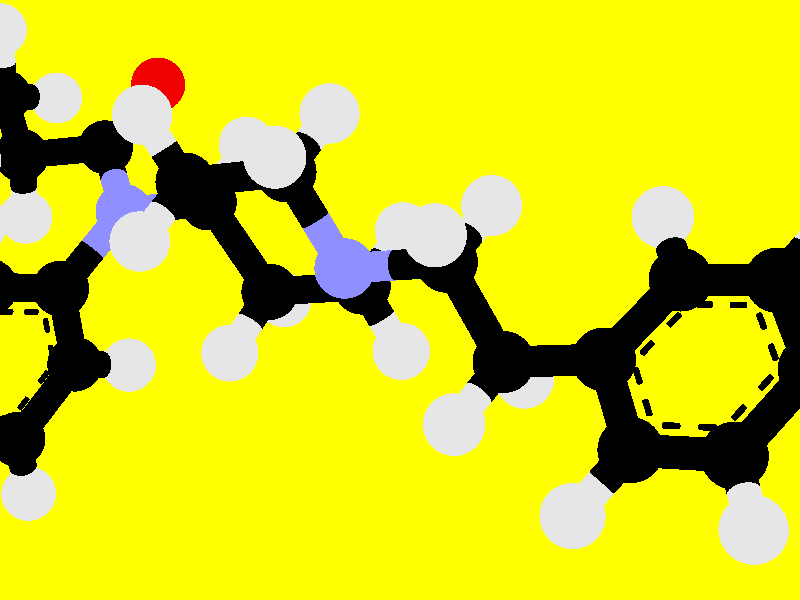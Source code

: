 //
//  Accelrys Discovery Studio POV-Ray file
//  Created:  2016-04-29T17:26:43Z
//

camera { 
location < 0.0, 0.0, 32.590675 >
right -4/3*x
angle 20.000000
look_at < 0, 0, 0 >
}

light_source { <0.610529,0.516945,0.696436> rgb<1.000000,1.000000,1.000000> parallel point_at<0.0, 0.0, 0.0> }

light_source { <-0.714539,0.018607,0.699348> rgb<0.498039,0.498039,0.498039> parallel point_at<0.0, 0.0, 0.0> }

background { color rgb < 1.000000, 1.000000, 0.000000 > }

#declare _WLVP_line_width = 0.02;
#declare _WLVP_dot_size   = 0.03;
#declare _WLVP_text_depth = 0.0;
#declare _WLVP_text_scale = 0.3;
#declare _WLVP_finish = finish { diffuse 0.282828 ambient 0.323232 specular 1.000000 roughness 0.020000 }
object {
union { 
sphere { 
<0,0,0>, 0.400000
translate <-5.914514,2.489655,-1.215433>
pigment { rgbt <0.000000,0.000000,0.000000,0.000000> }
finish { _WLVP_finish }
}
sphere { 
<0,0,0>, 0.400000
translate <-4.983312,2.468040,-2.241302>
pigment { rgbt <0.000000,0.000000,0.000000,0.000000> }
finish { _WLVP_finish }
}
sphere { 
<0,0,0>, 0.400000
translate <-3.625529,2.302980,-1.945807>
pigment { rgbt <0.000000,0.000000,0.000000,0.000000> }
finish { _WLVP_finish }
}
sphere { 
<0,0,0>, 0.400000
translate <-3.195794,2.244030,-0.617009>
pigment { rgbt <0.000000,0.000000,0.000000,0.000000> }
finish { _WLVP_finish }
}
sphere { 
<0,0,0>, 0.400000
translate <-4.166307,2.256803,0.388418>
pigment { rgbt <0.000000,0.000000,0.000000,0.000000> }
finish { _WLVP_finish }
}
sphere { 
<0,0,0>, 0.400000
translate <-5.460416,2.401230,0.111508>
pigment { rgbt <0.000000,0.000000,0.000000,0.000000> }
finish { _WLVP_finish }
}
sphere { 
<0,0,0>, 0.400000
translate <-1.713704,1.973843,-0.327089>
pigment { rgbt <0.000000,0.000000,0.000000,0.000000> }
finish { _WLVP_finish }
}
sphere { 
<0,0,0>, 0.400000
translate <-1.210419,2.895427,0.726658>
pigment { rgbt <0.000000,0.000000,0.000000,0.000000> }
finish { _WLVP_finish }
}
sphere { 
<0,0,0>, 0.400000
translate <0.303952,2.833530,0.884627>
pigment { rgbt <0.560784,0.560784,1.000000,0.000000> }
finish { _WLVP_finish }
}
sphere { 
<0,0,0>, 0.400000
translate <0.730558,1.479645,1.431014>
pigment { rgbt <0.000000,0.000000,0.000000,0.000000> }
finish { _WLVP_finish }
}
sphere { 
<0,0,0>, 0.400000
translate <2.231462,1.411852,1.585266>
pigment { rgbt <0.000000,0.000000,0.000000,0.000000> }
finish { _WLVP_finish }
}
sphere { 
<0,0,0>, 0.400000
translate <2.743438,2.566290,2.477326>
pigment { rgbt <0.000000,0.000000,0.000000,0.000000> }
finish { _WLVP_finish }
}
sphere { 
<0,0,0>, 0.400000
translate <2.297136,3.901508,1.917930>
pigment { rgbt <0.000000,0.000000,0.000000,0.000000> }
finish { _WLVP_finish }
}
sphere { 
<0,0,0>, 0.400000
translate <0.752299,3.926070,1.804564>
pigment { rgbt <0.000000,0.000000,0.000000,0.000000> }
finish { _WLVP_finish }
}
sphere { 
<0,0,0>, 0.400000
translate <4.211843,2.466075,2.618569>
pigment { rgbt <0.560784,0.560784,1.000000,0.000000> }
finish { _WLVP_finish }
}
sphere { 
<0,0,0>, 0.400000
translate <5.041052,2.476882,1.451457>
pigment { rgbt <0.000000,0.000000,0.000000,0.000000> }
finish { _WLVP_finish }
}
sphere { 
<0,0,0>, 0.400000
translate <5.404850,1.300830,0.875334>
pigment { rgbt <0.000000,0.000000,0.000000,0.000000> }
finish { _WLVP_finish }
}
sphere { 
<0,0,0>, 0.400000
translate <6.144586,1.331288,-0.280627>
pigment { rgbt <0.000000,0.000000,0.000000,0.000000> }
finish { _WLVP_finish }
}
sphere { 
<0,0,0>, 0.400000
translate <6.510907,2.509305,-0.893919>
pigment { rgbt <0.000000,0.000000,0.000000,0.000000> }
finish { _WLVP_finish }
}
sphere { 
<0,0,0>, 0.400000
translate <6.139792,3.683393,-0.317797>
pigment { rgbt <0.000000,0.000000,0.000000,0.000000> }
finish { _WLVP_finish }
}
sphere { 
<0,0,0>, 0.400000
translate <5.374763,3.674550,0.860467>
pigment { rgbt <0.000000,0.000000,0.000000,0.000000> }
finish { _WLVP_finish }
}
sphere { 
<0,0,0>, 0.400000
translate <4.793702,2.370773,3.882322>
pigment { rgbt <0.000000,0.000000,0.000000,0.000000> }
finish { _WLVP_finish }
}
sphere { 
<0,0,0>, 0.400000
translate <6.254585,2.418915,3.965953>
pigment { rgbt <0.000000,0.000000,0.000000,0.000000> }
finish { _WLVP_finish }
}
sphere { 
<0,0,0>, 0.400000
translate <6.830326,2.386492,5.185102>
pigment { rgbt <0.000000,0.000000,0.000000,0.000000> }
finish { _WLVP_finish }
}
sphere { 
<0,0,0>, 0.400000
translate <4.054519,2.379615,4.861730>
pigment { rgbt <0.941176,0.000000,0.000000,0.000000> }
finish { _WLVP_finish }
}
sphere { 
<0,0,0>, 0.400000
translate <-6.948797,2.584958,-1.486768>
pigment { rgbt <0.901961,0.901961,0.901961,0.000000> }
finish { _WLVP_finish }
}
sphere { 
<0,0,0>, 0.400000
translate <-5.259809,2.562360,-3.254163>
pigment { rgbt <0.901961,0.901961,0.901961,0.000000> }
finish { _WLVP_finish }
}
sphere { 
<0,0,0>, 0.400000
translate <-2.893162,2.223397,-2.717068>
pigment { rgbt <0.901961,0.901961,0.901961,0.000000> }
finish { _WLVP_finish }
}
sphere { 
<0,0,0>, 0.400000
translate <-3.861553,2.153640,1.416146>
pigment { rgbt <0.901961,0.901961,0.901961,0.000000> }
finish { _WLVP_finish }
}
sphere { 
<0,0,0>, 0.400000
translate <-6.170092,2.425792,0.892061>
pigment { rgbt <0.901961,0.901961,0.901961,0.000000> }
finish { _WLVP_finish }
}
sphere { 
<0,0,0>, 0.400000
translate <-1.592034,0.960885,-0.044603>
pigment { rgbt <0.901961,0.901961,0.901961,0.000000> }
finish { _WLVP_finish }
}
sphere { 
<0,0,0>, 0.400000
translate <-1.157663,2.116305,-1.235876>
pigment { rgbt <0.901961,0.901961,0.901961,0.000000> }
finish { _WLVP_finish }
}
sphere { 
<0,0,0>, 0.400000
translate <-1.486121,3.894630,0.503642>
pigment { rgbt <0.901961,0.901961,0.901961,0.000000> }
finish { _WLVP_finish }
}
sphere { 
<0,0,0>, 0.400000
translate <-1.660635,2.641943,1.659604>
pigment { rgbt <0.901961,0.901961,0.901961,0.000000> }
finish { _WLVP_finish }
}
sphere { 
<0,0,0>, 0.400000
translate <0.269210,1.309672,2.352810>
pigment { rgbt <0.901961,0.901961,0.901961,0.000000> }
finish { _WLVP_finish }
}
sphere { 
<0,0,0>, 0.400000
translate <0.397763,0.721155,0.748959>
pigment { rgbt <0.901961,0.901961,0.901961,0.000000> }
finish { _WLVP_finish }
}
sphere { 
<0,0,0>, 0.400000
translate <2.520234,0.476512,1.999702>
pigment { rgbt <0.901961,0.901961,0.901961,0.000000> }
finish { _WLVP_finish }
}
sphere { 
<0,0,0>, 0.400000
translate <2.698330,1.479645,0.622584>
pigment { rgbt <0.901961,0.901961,0.901961,0.000000> }
finish { _WLVP_finish }
}
sphere { 
<0,0,0>, 0.400000
translate <2.325959,2.450355,3.440008>
pigment { rgbt <0.901961,0.901961,0.901961,0.000000> }
finish { _WLVP_finish }
}
sphere { 
<0,0,0>, 0.400000
translate <2.633701,4.683578,2.564674>
pigment { rgbt <0.901961,0.901961,0.901961,0.000000> }
finish { _WLVP_finish }
}
sphere { 
<0,0,0>, 0.400000
translate <2.756340,4.055760,0.973833>
pigment { rgbt <0.901961,0.901961,0.901961,0.000000> }
finish { _WLVP_finish }
}
sphere { 
<0,0,0>, 0.400000
translate <0.297842,3.777713,2.739369>
pigment { rgbt <0.901961,0.901961,0.901961,0.000000> }
finish { _WLVP_finish }
}
sphere { 
<0,0,0>, 0.400000
translate <0.406396,4.842742,1.403137>
pigment { rgbt <0.901961,0.901961,0.901961,0.000000> }
finish { _WLVP_finish }
}
sphere { 
<0,0,0>, 0.400000
translate <5.090064,0.374332,1.295346>
pigment { rgbt <0.901961,0.901961,0.901961,0.000000> }
finish { _WLVP_finish }
}
sphere { 
<0,0,0>, 0.400000
translate <6.450225,0.402825,-0.700639>
pigment { rgbt <0.901961,0.901961,0.901961,0.000000> }
finish { _WLVP_finish }
}
sphere { 
<0,0,0>, 0.400000
translate <7.083142,2.481795,-1.778546>
pigment { rgbt <0.901961,0.901961,0.901961,0.000000> }
finish { _WLVP_finish }
}
sphere { 
<0,0,0>, 0.400000
translate <6.415960,4.602030,-0.795421>
pigment { rgbt <0.901961,0.901961,0.901961,0.000000> }
finish { _WLVP_finish }
}
sphere { 
<0,0,0>, 0.400000
translate <5.034605,4.600065,1.297205>
pigment { rgbt <0.901961,0.901961,0.901961,0.000000> }
finish { _WLVP_finish }
}
sphere { 
<0,0,0>, 0.400000
translate <6.646923,1.508137,3.467885>
pigment { rgbt <0.901961,0.901961,0.901961,0.000000> }
finish { _WLVP_finish }
}
sphere { 
<0,0,0>, 0.400000
translate <6.634655,3.220635,3.419565>
pigment { rgbt <0.901961,0.901961,0.901961,0.000000> }
finish { _WLVP_finish }
}
sphere { 
<0,0,0>, 0.400000
translate <7.914046,2.429580,5.076952>
pigment { rgbt <0.901961,0.901961,0.901961,0.000000> }
finish { _WLVP_finish }
}
sphere { 
<0,0,0>, 0.400000
translate <6.552937,1.463343,5.694038>
pigment { rgbt <0.901961,0.901961,0.901961,0.000000> }
finish { _WLVP_finish }
}
sphere { 
<0,0,0>, 0.400000
translate <6.489971,3.240314,5.771031>
pigment { rgbt <0.901961,0.901961,0.901961,0.000000> }
finish { _WLVP_finish }
}
cylinder { 
<-5.914514,2.489655,-1.215433>, <-5.460416,2.401230,0.111508>, 0.200000 
pigment { rgbt <0.000000,0.000000,0.000000,0.000000> }
finish { _WLVP_finish }
}
cylinder { 
<-5.461234,2.448718,-1.001222>, <-5.393120,2.435454,-0.802180>, 0.040000 
pigment { rgbt <0.000000,0.000000,0.000000,0.000000> }
finish { _WLVP_finish }
}
cylinder { 
<-5.302300,2.417769,-0.536792>, <-5.234185,2.404505,-0.337751>, 0.040000 
pigment { rgbt <0.000000,0.000000,0.000000,0.000000> }
finish { _WLVP_finish }
}
cylinder { 
<-5.914514,2.489655,-1.215433>, <-6.431656,2.537306,-1.351100>, 0.200000 
pigment { rgbt <0.000000,0.000000,0.000000,0.000000> }
finish { _WLVP_finish }
}
cylinder { 
<-6.431656,2.537306,-1.351100>, <-6.948797,2.584958,-1.486768>, 0.200000 
pigment { rgbt <0.901961,0.901961,0.901961,0.000000> }
finish { _WLVP_finish }
}
cylinder { 
<-5.914514,2.489655,-1.215433>, <-4.983312,2.468040,-2.241302>, 0.200000 
pigment { rgbt <0.000000,0.000000,0.000000,0.000000> }
finish { _WLVP_finish }
}
cylinder { 
<-5.416318,2.455334,-1.230386>, <-5.276638,2.452092,-1.384266>, 0.040000 
pigment { rgbt <0.000000,0.000000,0.000000,0.000000> }
finish { _WLVP_finish }
}
cylinder { 
<-5.090397,2.447769,-1.589440>, <-4.950717,2.444526,-1.743321>, 0.040000 
pigment { rgbt <0.000000,0.000000,0.000000,0.000000> }
finish { _WLVP_finish }
}
cylinder { 
<-4.983312,2.468040,-2.241302>, <-3.625529,2.302980,-1.945807>, 0.200000 
pigment { rgbt <0.000000,0.000000,0.000000,0.000000> }
finish { _WLVP_finish }
}
cylinder { 
<-4.722402,2.408890,-1.816555>, <-4.518734,2.384131,-1.772230>, 0.040000 
pigment { rgbt <0.000000,0.000000,0.000000,0.000000> }
finish { _WLVP_finish }
}
cylinder { 
<-4.247178,2.351119,-1.713131>, <-4.043510,2.326360,-1.668807>, 0.040000 
pigment { rgbt <0.000000,0.000000,0.000000,0.000000> }
finish { _WLVP_finish }
}
cylinder { 
<-4.983312,2.468040,-2.241302>, <-5.121560,2.515200,-2.747732>, 0.200000 
pigment { rgbt <0.000000,0.000000,0.000000,0.000000> }
finish { _WLVP_finish }
}
cylinder { 
<-5.121560,2.515200,-2.747732>, <-5.259809,2.562360,-3.254163>, 0.200000 
pigment { rgbt <0.901961,0.901961,0.901961,0.000000> }
finish { _WLVP_finish }
}
cylinder { 
<-3.625529,2.302980,-1.945807>, <-3.259345,2.263189,-2.331437>, 0.200000 
pigment { rgbt <0.000000,0.000000,0.000000,0.000000> }
finish { _WLVP_finish }
}
cylinder { 
<-3.259345,2.263189,-2.331437>, <-2.893162,2.223397,-2.717068>, 0.200000 
pigment { rgbt <0.901961,0.901961,0.901961,0.000000> }
finish { _WLVP_finish }
}
cylinder { 
<-3.625529,2.302980,-1.945807>, <-3.195794,2.244030,-0.617009>, 0.200000 
pigment { rgbt <0.000000,0.000000,0.000000,0.000000> }
finish { _WLVP_finish }
}
cylinder { 
<-3.857947,2.328548,-1.501911>, <-3.793487,2.319706,-1.302591>, 0.040000 
pigment { rgbt <0.000000,0.000000,0.000000,0.000000> }
finish { _WLVP_finish }
}
cylinder { 
<-3.707540,2.307916,-1.036831>, <-3.643080,2.299073,-0.837512>, 0.040000 
pigment { rgbt <0.000000,0.000000,0.000000,0.000000> }
finish { _WLVP_finish }
}
cylinder { 
<-3.195794,2.244030,-0.617009>, <-4.166307,2.256803,0.388418>, 0.200000 
pigment { rgbt <0.000000,0.000000,0.000000,0.000000> }
finish { _WLVP_finish }
}
cylinder { 
<-3.696959,2.266176,-0.615451>, <-3.842536,2.268092,-0.464637>, 0.040000 
pigment { rgbt <0.000000,0.000000,0.000000,0.000000> }
finish { _WLVP_finish }
}
cylinder { 
<-4.036638,2.270647,-0.263552>, <-4.182215,2.272563,-0.112738>, 0.040000 
pigment { rgbt <0.000000,0.000000,0.000000,0.000000> }
finish { _WLVP_finish }
}
cylinder { 
<-3.195794,2.244030,-0.617009>, <-1.713704,1.973843,-0.327089>, 0.200000 
pigment { rgbt <0.000000,0.000000,0.000000,0.000000> }
finish { _WLVP_finish }
}
cylinder { 
<-4.166307,2.256803,0.388418>, <-5.460416,2.401230,0.111508>, 0.200000 
pigment { rgbt <0.000000,0.000000,0.000000,0.000000> }
finish { _WLVP_finish }
}
cylinder { 
<-4.412461,2.313222,-0.031809>, <-4.606577,2.334886,-0.073346>, 0.040000 
pigment { rgbt <0.000000,0.000000,0.000000,0.000000> }
finish { _WLVP_finish }
}
cylinder { 
<-4.865399,2.363772,-0.128728>, <-5.059515,2.385436,-0.170265>, 0.040000 
pigment { rgbt <0.000000,0.000000,0.000000,0.000000> }
finish { _WLVP_finish }
}
cylinder { 
<-4.166307,2.256803,0.388418>, <-4.013930,2.205221,0.902282>, 0.200000 
pigment { rgbt <0.000000,0.000000,0.000000,0.000000> }
finish { _WLVP_finish }
}
cylinder { 
<-4.013930,2.205221,0.902282>, <-3.861553,2.153640,1.416146>, 0.200000 
pigment { rgbt <0.901961,0.901961,0.901961,0.000000> }
finish { _WLVP_finish }
}
cylinder { 
<-5.460416,2.401230,0.111508>, <-5.815254,2.413511,0.501784>, 0.200000 
pigment { rgbt <0.000000,0.000000,0.000000,0.000000> }
finish { _WLVP_finish }
}
cylinder { 
<-5.815254,2.413511,0.501784>, <-6.170092,2.425792,0.892061>, 0.200000 
pigment { rgbt <0.901961,0.901961,0.901961,0.000000> }
finish { _WLVP_finish }
}
cylinder { 
<-1.713704,1.973843,-0.327089>, <-1.210419,2.895427,0.726658>, 0.200000 
pigment { rgbt <0.000000,0.000000,0.000000,0.000000> }
finish { _WLVP_finish }
}
cylinder { 
<-1.713704,1.973843,-0.327089>, <-1.652869,1.467364,-0.185846>, 0.200000 
pigment { rgbt <0.000000,0.000000,0.000000,0.000000> }
finish { _WLVP_finish }
}
cylinder { 
<-1.652869,1.467364,-0.185846>, <-1.592034,0.960885,-0.044603>, 0.200000 
pigment { rgbt <0.901961,0.901961,0.901961,0.000000> }
finish { _WLVP_finish }
}
cylinder { 
<-1.713704,1.973843,-0.327089>, <-1.435684,2.045074,-0.781482>, 0.200000 
pigment { rgbt <0.000000,0.000000,0.000000,0.000000> }
finish { _WLVP_finish }
}
cylinder { 
<-1.435684,2.045074,-0.781482>, <-1.157663,2.116305,-1.235876>, 0.200000 
pigment { rgbt <0.901961,0.901961,0.901961,0.000000> }
finish { _WLVP_finish }
}
cylinder { 
<-1.210419,2.895427,0.726658>, <-0.453234,2.864479,0.805642>, 0.200000 
pigment { rgbt <0.000000,0.000000,0.000000,0.000000> }
finish { _WLVP_finish }
}
cylinder { 
<-0.453234,2.864479,0.805642>, <0.303952,2.833530,0.884627>, 0.200000 
pigment { rgbt <0.560784,0.560784,1.000000,0.000000> }
finish { _WLVP_finish }
}
cylinder { 
<-1.210419,2.895427,0.726658>, <-1.435527,2.768685,1.193131>, 0.200000 
pigment { rgbt <0.000000,0.000000,0.000000,0.000000> }
finish { _WLVP_finish }
}
cylinder { 
<-1.435527,2.768685,1.193131>, <-1.660635,2.641943,1.659604>, 0.200000 
pigment { rgbt <0.901961,0.901961,0.901961,0.000000> }
finish { _WLVP_finish }
}
cylinder { 
<-1.210419,2.895427,0.726658>, <-1.348270,3.395029,0.615150>, 0.200000 
pigment { rgbt <0.000000,0.000000,0.000000,0.000000> }
finish { _WLVP_finish }
}
cylinder { 
<-1.348270,3.395029,0.615150>, <-1.486121,3.894630,0.503642>, 0.200000 
pigment { rgbt <0.901961,0.901961,0.901961,0.000000> }
finish { _WLVP_finish }
}
cylinder { 
<0.303952,2.833530,0.884627>, <0.517255,2.156588,1.157820>, 0.200000 
pigment { rgbt <0.560784,0.560784,1.000000,0.000000> }
finish { _WLVP_finish }
}
cylinder { 
<0.517255,2.156588,1.157820>, <0.730558,1.479645,1.431014>, 0.200000 
pigment { rgbt <0.000000,0.000000,0.000000,0.000000> }
finish { _WLVP_finish }
}
cylinder { 
<0.303952,2.833530,0.884627>, <0.528125,3.379800,1.344595>, 0.200000 
pigment { rgbt <0.560784,0.560784,1.000000,0.000000> }
finish { _WLVP_finish }
}
cylinder { 
<0.528125,3.379800,1.344595>, <0.752299,3.926070,1.804564>, 0.200000 
pigment { rgbt <0.000000,0.000000,0.000000,0.000000> }
finish { _WLVP_finish }
}
cylinder { 
<0.730558,1.479645,1.431014>, <0.564161,1.100400,1.089987>, 0.200000 
pigment { rgbt <0.000000,0.000000,0.000000,0.000000> }
finish { _WLVP_finish }
}
cylinder { 
<0.564161,1.100400,1.089987>, <0.397763,0.721155,0.748959>, 0.200000 
pigment { rgbt <0.901961,0.901961,0.901961,0.000000> }
finish { _WLVP_finish }
}
cylinder { 
<0.730558,1.479645,1.431014>, <2.231462,1.411852,1.585266>, 0.200000 
pigment { rgbt <0.000000,0.000000,0.000000,0.000000> }
finish { _WLVP_finish }
}
cylinder { 
<0.730558,1.479645,1.431014>, <0.499884,1.394659,1.891912>, 0.200000 
pigment { rgbt <0.000000,0.000000,0.000000,0.000000> }
finish { _WLVP_finish }
}
cylinder { 
<0.499884,1.394659,1.891912>, <0.269210,1.309672,2.352810>, 0.200000 
pigment { rgbt <0.901961,0.901961,0.901961,0.000000> }
finish { _WLVP_finish }
}
cylinder { 
<2.231462,1.411852,1.585266>, <2.464896,1.445749,1.103925>, 0.200000 
pigment { rgbt <0.000000,0.000000,0.000000,0.000000> }
finish { _WLVP_finish }
}
cylinder { 
<2.464896,1.445749,1.103925>, <2.698330,1.479645,0.622584>, 0.200000 
pigment { rgbt <0.901961,0.901961,0.901961,0.000000> }
finish { _WLVP_finish }
}
cylinder { 
<2.231462,1.411852,1.585266>, <2.743438,2.566290,2.477326>, 0.200000 
pigment { rgbt <0.000000,0.000000,0.000000,0.000000> }
finish { _WLVP_finish }
}
cylinder { 
<2.231462,1.411852,1.585266>, <2.375848,0.944183,1.792484>, 0.200000 
pigment { rgbt <0.000000,0.000000,0.000000,0.000000> }
finish { _WLVP_finish }
}
cylinder { 
<2.375848,0.944183,1.792484>, <2.520234,0.476512,1.999702>, 0.200000 
pigment { rgbt <0.901961,0.901961,0.901961,0.000000> }
finish { _WLVP_finish }
}
cylinder { 
<2.743438,2.566290,2.477326>, <2.534698,2.508322,2.958667>, 0.200000 
pigment { rgbt <0.000000,0.000000,0.000000,0.000000> }
finish { _WLVP_finish }
}
cylinder { 
<2.534698,2.508322,2.958667>, <2.325959,2.450355,3.440008>, 0.200000 
pigment { rgbt <0.901961,0.901961,0.901961,0.000000> }
finish { _WLVP_finish }
}
cylinder { 
<2.743438,2.566290,2.477326>, <3.477640,2.516182,2.547948>, 0.200000 
pigment { rgbt <0.000000,0.000000,0.000000,0.000000> }
finish { _WLVP_finish }
}
cylinder { 
<3.477640,2.516182,2.547948>, <4.211843,2.466075,2.618569>, 0.200000 
pigment { rgbt <0.560784,0.560784,1.000000,0.000000> }
finish { _WLVP_finish }
}
cylinder { 
<2.743438,2.566290,2.477326>, <2.297136,3.901508,1.917930>, 0.200000 
pigment { rgbt <0.000000,0.000000,0.000000,0.000000> }
finish { _WLVP_finish }
}
cylinder { 
<2.297136,3.901508,1.917930>, <2.465418,4.292542,2.241302>, 0.200000 
pigment { rgbt <0.000000,0.000000,0.000000,0.000000> }
finish { _WLVP_finish }
}
cylinder { 
<2.465418,4.292542,2.241302>, <2.633701,4.683578,2.564674>, 0.200000 
pigment { rgbt <0.901961,0.901961,0.901961,0.000000> }
finish { _WLVP_finish }
}
cylinder { 
<2.297136,3.901508,1.917930>, <0.752299,3.926070,1.804564>, 0.200000 
pigment { rgbt <0.000000,0.000000,0.000000,0.000000> }
finish { _WLVP_finish }
}
cylinder { 
<2.297136,3.901508,1.917930>, <2.526738,3.978634,1.445881>, 0.200000 
pigment { rgbt <0.000000,0.000000,0.000000,0.000000> }
finish { _WLVP_finish }
}
cylinder { 
<2.526738,3.978634,1.445881>, <2.756340,4.055760,0.973833>, 0.200000 
pigment { rgbt <0.901961,0.901961,0.901961,0.000000> }
finish { _WLVP_finish }
}
cylinder { 
<0.752299,3.926070,1.804564>, <0.525071,3.851891,2.271967>, 0.200000 
pigment { rgbt <0.000000,0.000000,0.000000,0.000000> }
finish { _WLVP_finish }
}
cylinder { 
<0.525071,3.851891,2.271967>, <0.297842,3.777713,2.739369>, 0.200000 
pigment { rgbt <0.901961,0.901961,0.901961,0.000000> }
finish { _WLVP_finish }
}
cylinder { 
<0.752299,3.926070,1.804564>, <0.579348,4.384406,1.603851>, 0.200000 
pigment { rgbt <0.000000,0.000000,0.000000,0.000000> }
finish { _WLVP_finish }
}
cylinder { 
<0.579348,4.384406,1.603851>, <0.406396,4.842742,1.403137>, 0.200000 
pigment { rgbt <0.901961,0.901961,0.901961,0.000000> }
finish { _WLVP_finish }
}
cylinder { 
<4.211843,2.466075,2.618569>, <4.626448,2.471479,2.035013>, 0.200000 
pigment { rgbt <0.560784,0.560784,1.000000,0.000000> }
finish { _WLVP_finish }
}
cylinder { 
<4.626448,2.471479,2.035013>, <5.041052,2.476882,1.451457>, 0.200000 
pigment { rgbt <0.000000,0.000000,0.000000,0.000000> }
finish { _WLVP_finish }
}
cylinder { 
<4.211843,2.466075,2.618569>, <4.502772,2.418424,3.250446>, 0.200000 
pigment { rgbt <0.560784,0.560784,1.000000,0.000000> }
finish { _WLVP_finish }
}
cylinder { 
<4.502772,2.418424,3.250446>, <4.793702,2.370773,3.882322>, 0.200000 
pigment { rgbt <0.000000,0.000000,0.000000,0.000000> }
finish { _WLVP_finish }
}
cylinder { 
<5.041052,2.476882,1.451457>, <5.374763,3.674550,0.860467>, 0.200000 
pigment { rgbt <0.000000,0.000000,0.000000,0.000000> }
finish { _WLVP_finish }
}
cylinder { 
<5.287377,2.598883,1.036150>, <5.337434,2.778533,0.947501>, 0.040000 
pigment { rgbt <0.000000,0.000000,0.000000,0.000000> }
finish { _WLVP_finish }
}
cylinder { 
<5.404176,3.018067,0.829303>, <5.454232,3.197717,0.740655>, 0.040000 
pigment { rgbt <0.000000,0.000000,0.000000,0.000000> }
finish { _WLVP_finish }
}
cylinder { 
<5.041052,2.476882,1.451457>, <5.404850,1.300830,0.875334>, 0.200000 
pigment { rgbt <0.000000,0.000000,0.000000,0.000000> }
finish { _WLVP_finish }
}
cylinder { 
<5.289693,2.363270,1.038746>, <5.344263,2.186862,0.952328>, 0.040000 
pigment { rgbt <0.000000,0.000000,0.000000,0.000000> }
finish { _WLVP_finish }
}
cylinder { 
<5.417023,1.951651,0.837103>, <5.471592,1.775244,0.750685>, 0.040000 
pigment { rgbt <0.000000,0.000000,0.000000,0.000000> }
finish { _WLVP_finish }
}
cylinder { 
<5.404850,1.300830,0.875334>, <6.144586,1.331288,-0.280627>, 0.200000 
pigment { rgbt <0.000000,0.000000,0.000000,0.000000> }
finish { _WLVP_finish }
}
cylinder { 
<5.586525,1.668354,0.593742>, <5.697485,1.672922,0.420348>, 0.040000 
pigment { rgbt <0.000000,0.000000,0.000000,0.000000> }
finish { _WLVP_finish }
}
cylinder { 
<5.845433,1.679014,0.189155>, <5.956393,1.683582,0.015761>, 0.040000 
pigment { rgbt <0.000000,0.000000,0.000000,0.000000> }
finish { _WLVP_finish }
}
cylinder { 
<5.404850,1.300830,0.875334>, <5.247457,0.837581,1.085340>, 0.200000 
pigment { rgbt <0.000000,0.000000,0.000000,0.000000> }
finish { _WLVP_finish }
}
cylinder { 
<5.247457,0.837581,1.085340>, <5.090064,0.374332,1.295346>, 0.200000 
pigment { rgbt <0.901961,0.901961,0.901961,0.000000> }
finish { _WLVP_finish }
}
cylinder { 
<6.144586,1.331288,-0.280627>, <6.297406,0.867056,-0.490633>, 0.200000 
pigment { rgbt <0.000000,0.000000,0.000000,0.000000> }
finish { _WLVP_finish }
}
cylinder { 
<6.297406,0.867056,-0.490633>, <6.450225,0.402825,-0.700639>, 0.200000 
pigment { rgbt <0.901961,0.901961,0.901961,0.000000> }
finish { _WLVP_finish }
}
cylinder { 
<6.144586,1.331288,-0.280627>, <6.510907,2.509305,-0.893919>, 0.200000 
pigment { rgbt <0.000000,0.000000,0.000000,0.000000> }
finish { _WLVP_finish }
}
cylinder { 
<6.067130,1.812335,-0.176601>, <6.122078,1.989038,-0.268595>, 0.040000 
pigment { rgbt <0.000000,0.000000,0.000000,0.000000> }
finish { _WLVP_finish }
}
cylinder { 
<6.195343,2.224641,-0.391253>, <6.250290,2.401344,-0.483247>, 0.040000 
pigment { rgbt <0.000000,0.000000,0.000000,0.000000> }
finish { _WLVP_finish }
}
cylinder { 
<6.510907,2.509305,-0.893919>, <6.797024,2.495550,-1.336232>, 0.200000 
pigment { rgbt <0.000000,0.000000,0.000000,0.000000> }
finish { _WLVP_finish }
}
cylinder { 
<6.797024,2.495550,-1.336232>, <7.083142,2.481795,-1.778546>, 0.200000 
pigment { rgbt <0.901961,0.901961,0.901961,0.000000> }
finish { _WLVP_finish }
}
cylinder { 
<6.510907,2.509305,-0.893919>, <6.139792,3.683393,-0.317797>, 0.200000 
pigment { rgbt <0.000000,0.000000,0.000000,0.000000> }
finish { _WLVP_finish }
}
cylinder { 
<6.255832,2.621386,-0.484673>, <6.200165,2.797499,-0.398254>, 0.040000 
pigment { rgbt <0.000000,0.000000,0.000000,0.000000> }
finish { _WLVP_finish }
}
cylinder { 
<6.125942,3.032317,-0.283030>, <6.070275,3.208430,-0.196612>, 0.040000 
pigment { rgbt <0.000000,0.000000,0.000000,0.000000> }
finish { _WLVP_finish }
}
cylinder { 
<6.139792,3.683393,-0.317797>, <5.374763,3.674550,0.860467>, 0.200000 
pigment { rgbt <0.000000,0.000000,0.000000,0.000000> }
finish { _WLVP_finish }
}
cylinder { 
<5.949134,3.321190,-0.025543>, <5.834380,3.319863,0.151196>, 0.040000 
pigment { rgbt <0.000000,0.000000,0.000000,0.000000> }
finish { _WLVP_finish }
}
cylinder { 
<5.681374,3.318095,0.386849>, <5.566619,3.316769,0.563588>, 0.040000 
pigment { rgbt <0.000000,0.000000,0.000000,0.000000> }
finish { _WLVP_finish }
}
cylinder { 
<6.139792,3.683393,-0.317797>, <6.277876,4.142711,-0.556609>, 0.200000 
pigment { rgbt <0.000000,0.000000,0.000000,0.000000> }
finish { _WLVP_finish }
}
cylinder { 
<6.277876,4.142711,-0.556609>, <6.415960,4.602030,-0.795421>, 0.200000 
pigment { rgbt <0.901961,0.901961,0.901961,0.000000> }
finish { _WLVP_finish }
}
cylinder { 
<5.374763,3.674550,0.860467>, <5.204683,4.137308,1.078836>, 0.200000 
pigment { rgbt <0.000000,0.000000,0.000000,0.000000> }
finish { _WLVP_finish }
}
cylinder { 
<5.204683,4.137308,1.078836>, <5.034605,4.600065,1.297205>, 0.200000 
pigment { rgbt <0.901961,0.901961,0.901961,0.000000> }
finish { _WLVP_finish }
}
cylinder { 
<4.873220,2.362638,3.942410>, <4.503629,2.367059,4.432114>, 0.080000 
pigment { rgbt <0.000000,0.000000,0.000000,0.000000> }
finish { _WLVP_finish }
}
cylinder { 
<4.503629,2.367059,4.432114>, <4.134038,2.371480,4.921818>, 0.080000 
pigment { rgbt <0.941176,0.000000,0.000000,0.000000> }
finish { _WLVP_finish }
}
cylinder { 
<4.714183,2.378907,3.822234>, <4.344592,2.383328,4.311938>, 0.080000 
pigment { rgbt <0.000000,0.000000,0.000000,0.000000> }
finish { _WLVP_finish }
}
cylinder { 
<4.344592,2.383328,4.311938>, <3.975001,2.387750,4.801642>, 0.080000 
pigment { rgbt <0.941176,0.000000,0.000000,0.000000> }
finish { _WLVP_finish }
}
cylinder { 
<4.793702,2.370773,3.882322>, <6.254585,2.418915,3.965953>, 0.200000 
pigment { rgbt <0.000000,0.000000,0.000000,0.000000> }
finish { _WLVP_finish }
}
cylinder { 
<6.254585,2.418915,3.965953>, <6.830326,2.386492,5.185102>, 0.200000 
pigment { rgbt <0.000000,0.000000,0.000000,0.000000> }
finish { _WLVP_finish }
}
cylinder { 
<6.254585,2.418915,3.965953>, <6.444620,2.819775,3.692759>, 0.200000 
pigment { rgbt <0.000000,0.000000,0.000000,0.000000> }
finish { _WLVP_finish }
}
cylinder { 
<6.444620,2.819775,3.692759>, <6.634655,3.220635,3.419565>, 0.200000 
pigment { rgbt <0.901961,0.901961,0.901961,0.000000> }
finish { _WLVP_finish }
}
cylinder { 
<6.254585,2.418915,3.965953>, <6.450754,1.963526,3.716919>, 0.200000 
pigment { rgbt <0.000000,0.000000,0.000000,0.000000> }
finish { _WLVP_finish }
}
cylinder { 
<6.450754,1.963526,3.716919>, <6.646923,1.508137,3.467885>, 0.200000 
pigment { rgbt <0.901961,0.901961,0.901961,0.000000> }
finish { _WLVP_finish }
}
cylinder { 
<6.830326,2.386492,5.185102>, <7.372186,2.408036,5.131027>, 0.200000 
pigment { rgbt <0.000000,0.000000,0.000000,0.000000> }
finish { _WLVP_finish }
}
cylinder { 
<7.372186,2.408036,5.131027>, <7.914046,2.429580,5.076952>, 0.200000 
pigment { rgbt <0.901961,0.901961,0.901961,0.000000> }
finish { _WLVP_finish }
}
cylinder { 
<6.830326,2.386492,5.185102>, <6.691631,1.924918,5.439570>, 0.200000 
pigment { rgbt <0.000000,0.000000,0.000000,0.000000> }
finish { _WLVP_finish }
}
cylinder { 
<6.691631,1.924918,5.439570>, <6.552937,1.463343,5.694038>, 0.200000 
pigment { rgbt <0.901961,0.901961,0.901961,0.000000> }
finish { _WLVP_finish }
}
cylinder { 
<6.830326,2.386492,5.185102>, <6.660149,2.813403,5.478066>, 0.200000 
pigment { rgbt <0.000000,0.000000,0.000000,0.000000> }
finish { _WLVP_finish }
}
cylinder { 
<6.660149,2.813403,5.478066>, <6.489971,3.240314,5.771031>, 0.200000 
pigment { rgbt <0.901961,0.901961,0.901961,0.000000> }
finish { _WLVP_finish }
}
}
matrix < -0.910908, -0.121971, -0.394170,
         -0.402264, 0.475112, 0.782593,
         0.091821, 0.871431, -0.481848,
         0, 0, 0 >
translate< 0.601599, -1.663364, 0.875666 >
}
